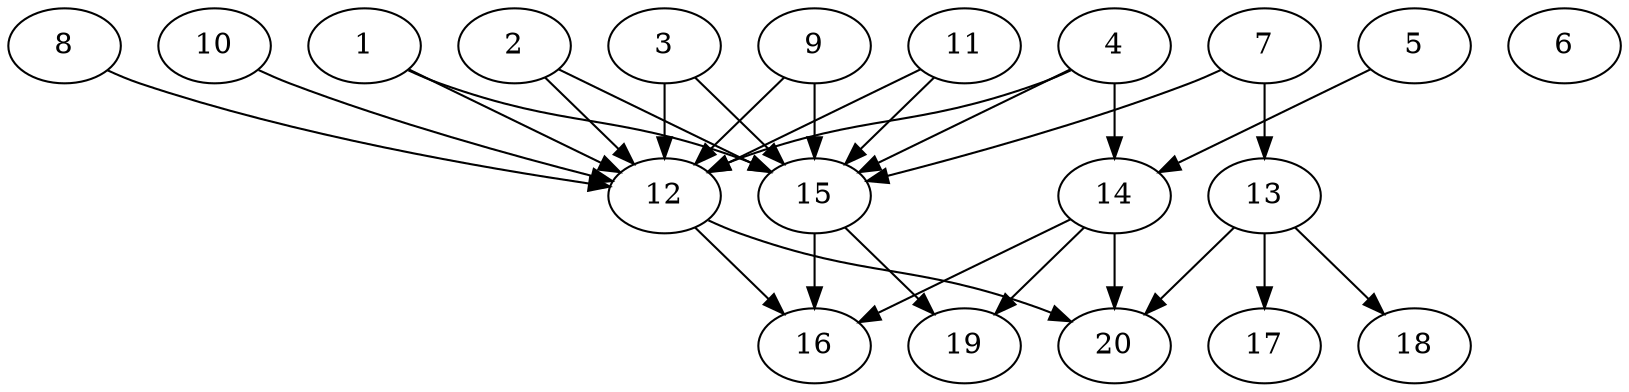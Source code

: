 // DAG automatically generated by daggen at Tue Jul 23 14:29:40 2019
// ./daggen --dot -n 20 --ccr 0.3 --fat 0.7 --regular 0.5 --density 0.7 --mindata 5242880 --maxdata 52428800 
digraph G {
  1 [size="123706027", alpha="0.09", expect_size="37111808"] 
  1 -> 12 [size ="37111808"]
  1 -> 15 [size ="37111808"]
  2 [size="139762347", alpha="0.14", expect_size="41928704"] 
  2 -> 12 [size ="41928704"]
  2 -> 15 [size ="41928704"]
  3 [size="79656960", alpha="0.08", expect_size="23897088"] 
  3 -> 12 [size ="23897088"]
  3 -> 15 [size ="23897088"]
  4 [size="124218027", alpha="0.16", expect_size="37265408"] 
  4 -> 12 [size ="37265408"]
  4 -> 14 [size ="37265408"]
  4 -> 15 [size ="37265408"]
  5 [size="104557227", alpha="0.17", expect_size="31367168"] 
  5 -> 14 [size ="31367168"]
  6 [size="43482453", alpha="0.15", expect_size="13044736"] 
  7 [size="41867947", alpha="0.20", expect_size="12560384"] 
  7 -> 13 [size ="12560384"]
  7 -> 15 [size ="12560384"]
  8 [size="42840747", alpha="0.04", expect_size="12852224"] 
  8 -> 12 [size ="12852224"]
  9 [size="32368640", alpha="0.14", expect_size="9710592"] 
  9 -> 12 [size ="9710592"]
  9 -> 15 [size ="9710592"]
  10 [size="166430720", alpha="0.15", expect_size="49929216"] 
  10 -> 12 [size ="49929216"]
  11 [size="106885120", alpha="0.00", expect_size="32065536"] 
  11 -> 12 [size ="32065536"]
  11 -> 15 [size ="32065536"]
  12 [size="20005547", alpha="0.10", expect_size="6001664"] 
  12 -> 16 [size ="6001664"]
  12 -> 20 [size ="6001664"]
  13 [size="133123413", alpha="0.19", expect_size="39937024"] 
  13 -> 17 [size ="39937024"]
  13 -> 18 [size ="39937024"]
  13 -> 20 [size ="39937024"]
  14 [size="41775787", alpha="0.16", expect_size="12532736"] 
  14 -> 16 [size ="12532736"]
  14 -> 19 [size ="12532736"]
  14 -> 20 [size ="12532736"]
  15 [size="166669653", alpha="0.06", expect_size="50000896"] 
  15 -> 16 [size ="50000896"]
  15 -> 19 [size ="50000896"]
  16 [size="139646293", alpha="0.12", expect_size="41893888"] 
  17 [size="101498880", alpha="0.06", expect_size="30449664"] 
  18 [size="98921813", alpha="0.19", expect_size="29676544"] 
  19 [size="133543253", alpha="0.14", expect_size="40062976"] 
  20 [size="88750080", alpha="0.09", expect_size="26625024"] 
}
